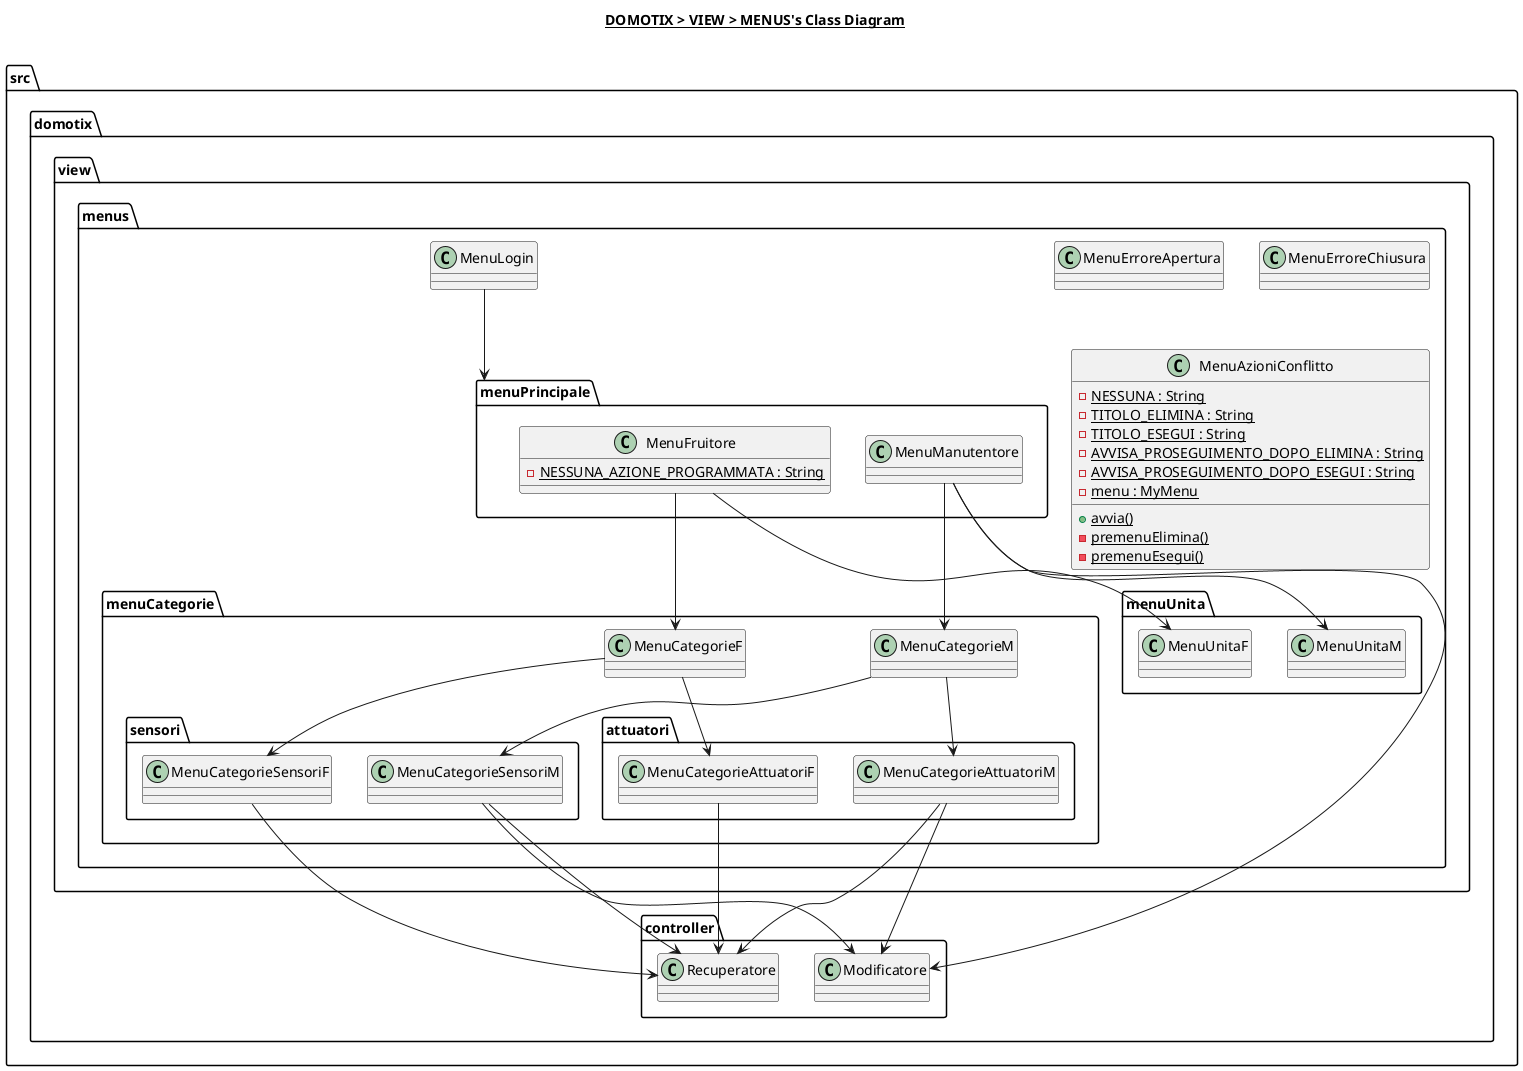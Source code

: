 @startuml

title __DOMOTIX > VIEW > MENUS's Class Diagram__\n

namespace src.domotix.view.menus {
    class src.domotix.view.menus.MenuErroreApertura {
    }

    class src.domotix.view.menus.MenuErroreChiusura {
    }

    class src.domotix.view.menus.MenuAzioniConflitto {
        {static} - NESSUNA : String
        {static} - TITOLO_ELIMINA : String
        {static} - TITOLO_ESEGUI : String
        {static} - AVVISA_PROSEGUIMENTO_DOPO_ELIMINA : String
        {static} - AVVISA_PROSEGUIMENTO_DOPO_ESEGUI : String
        {static} - menu : MyMenu
        {static} + avvia()
        {static} - premenuElimina()
        {static} - premenuEsegui()
    }

    class src.domotix.view.menus.MenuLogin {
    }

    namespace menuPrincipale {
        class src.domotix.view.menus.menuPrincipale.MenuFruitore {
            {static} - NESSUNA_AZIONE_PROGRAMMATA : String
        }

        class src.domotix.view.menus.menuPrincipale.MenuManutentore {
        }
    }

    namespace menuCategorie {
        class src.domotix.view.menus.menuCategorie.MenuCategorieF {
        }

        class src.domotix.view.menus.menuCategorie.MenuCategorieM {
        }

        namespace sensori {
            class src.domotix.view.menus.menuCategorie.sensori.MenuCategorieSensoriF {
            }

            class src.domotix.view.menus.menuCategorie.sensori.MenuCategorieSensoriM {
            }
        }

        namespace attuatori {
            class src.domotix.view.menus.menuCategorie.attuatori.MenuCategorieAttuatoriF {
            }

            class src.domotix.view.menus.menuCategorie.attuatori.MenuCategorieAttuatoriM {
            }
        }
    }

    namespace menuUnita {
    }
}

src.domotix.view.menus.MenuLogin --> src.domotix.view.menus.menuPrincipale
src.domotix.view.menus.menuPrincipale.MenuManutentore --> src.domotix.view.menus.menuUnita.MenuUnitaM
src.domotix.view.menus.menuPrincipale.MenuFruitore --> src.domotix.view.menus.menuUnita.MenuUnitaF
src.domotix.view.menus.menuPrincipale.MenuManutentore --> src.domotix.view.menus.menuCategorie.MenuCategorieM
src.domotix.view.menus.menuPrincipale.MenuFruitore --> src.domotix.view.menus.menuCategorie.MenuCategorieF
src.domotix.view.menus.menuCategorie.MenuCategorieM --> src.domotix.view.menus.menuCategorie.attuatori.MenuCategorieAttuatoriM
src.domotix.view.menus.menuCategorie.MenuCategorieM --> src.domotix.view.menus.menuCategorie.sensori.MenuCategorieSensoriM
src.domotix.view.menus.menuCategorie.MenuCategorieF --> src.domotix.view.menus.menuCategorie.attuatori.MenuCategorieAttuatoriF
src.domotix.view.menus.menuCategorie.MenuCategorieF --> src.domotix.view.menus.menuCategorie.sensori.MenuCategorieSensoriF

src.domotix.view.menus.menuCategorie.attuatori.MenuCategorieAttuatoriM --> src.domotix.controller.Modificatore
src.domotix.view.menus.menuCategorie.attuatori.MenuCategorieAttuatoriM --> src.domotix.controller.Recuperatore
src.domotix.view.menus.menuCategorie.attuatori.MenuCategorieAttuatoriF --> src.domotix.controller.Recuperatore
src.domotix.view.menus.menuCategorie.sensori.MenuCategorieSensoriM --> src.domotix.controller.Modificatore
src.domotix.view.menus.menuCategorie.sensori.MenuCategorieSensoriM --> src.domotix.controller.Recuperatore
src.domotix.view.menus.menuCategorie.sensori.MenuCategorieSensoriF --> src.domotix.controller.Recuperatore
src.domotix.view.menus.menuPrincipale.MenuManutentore --> src.domotix.controller.Modificatore

@enduml
